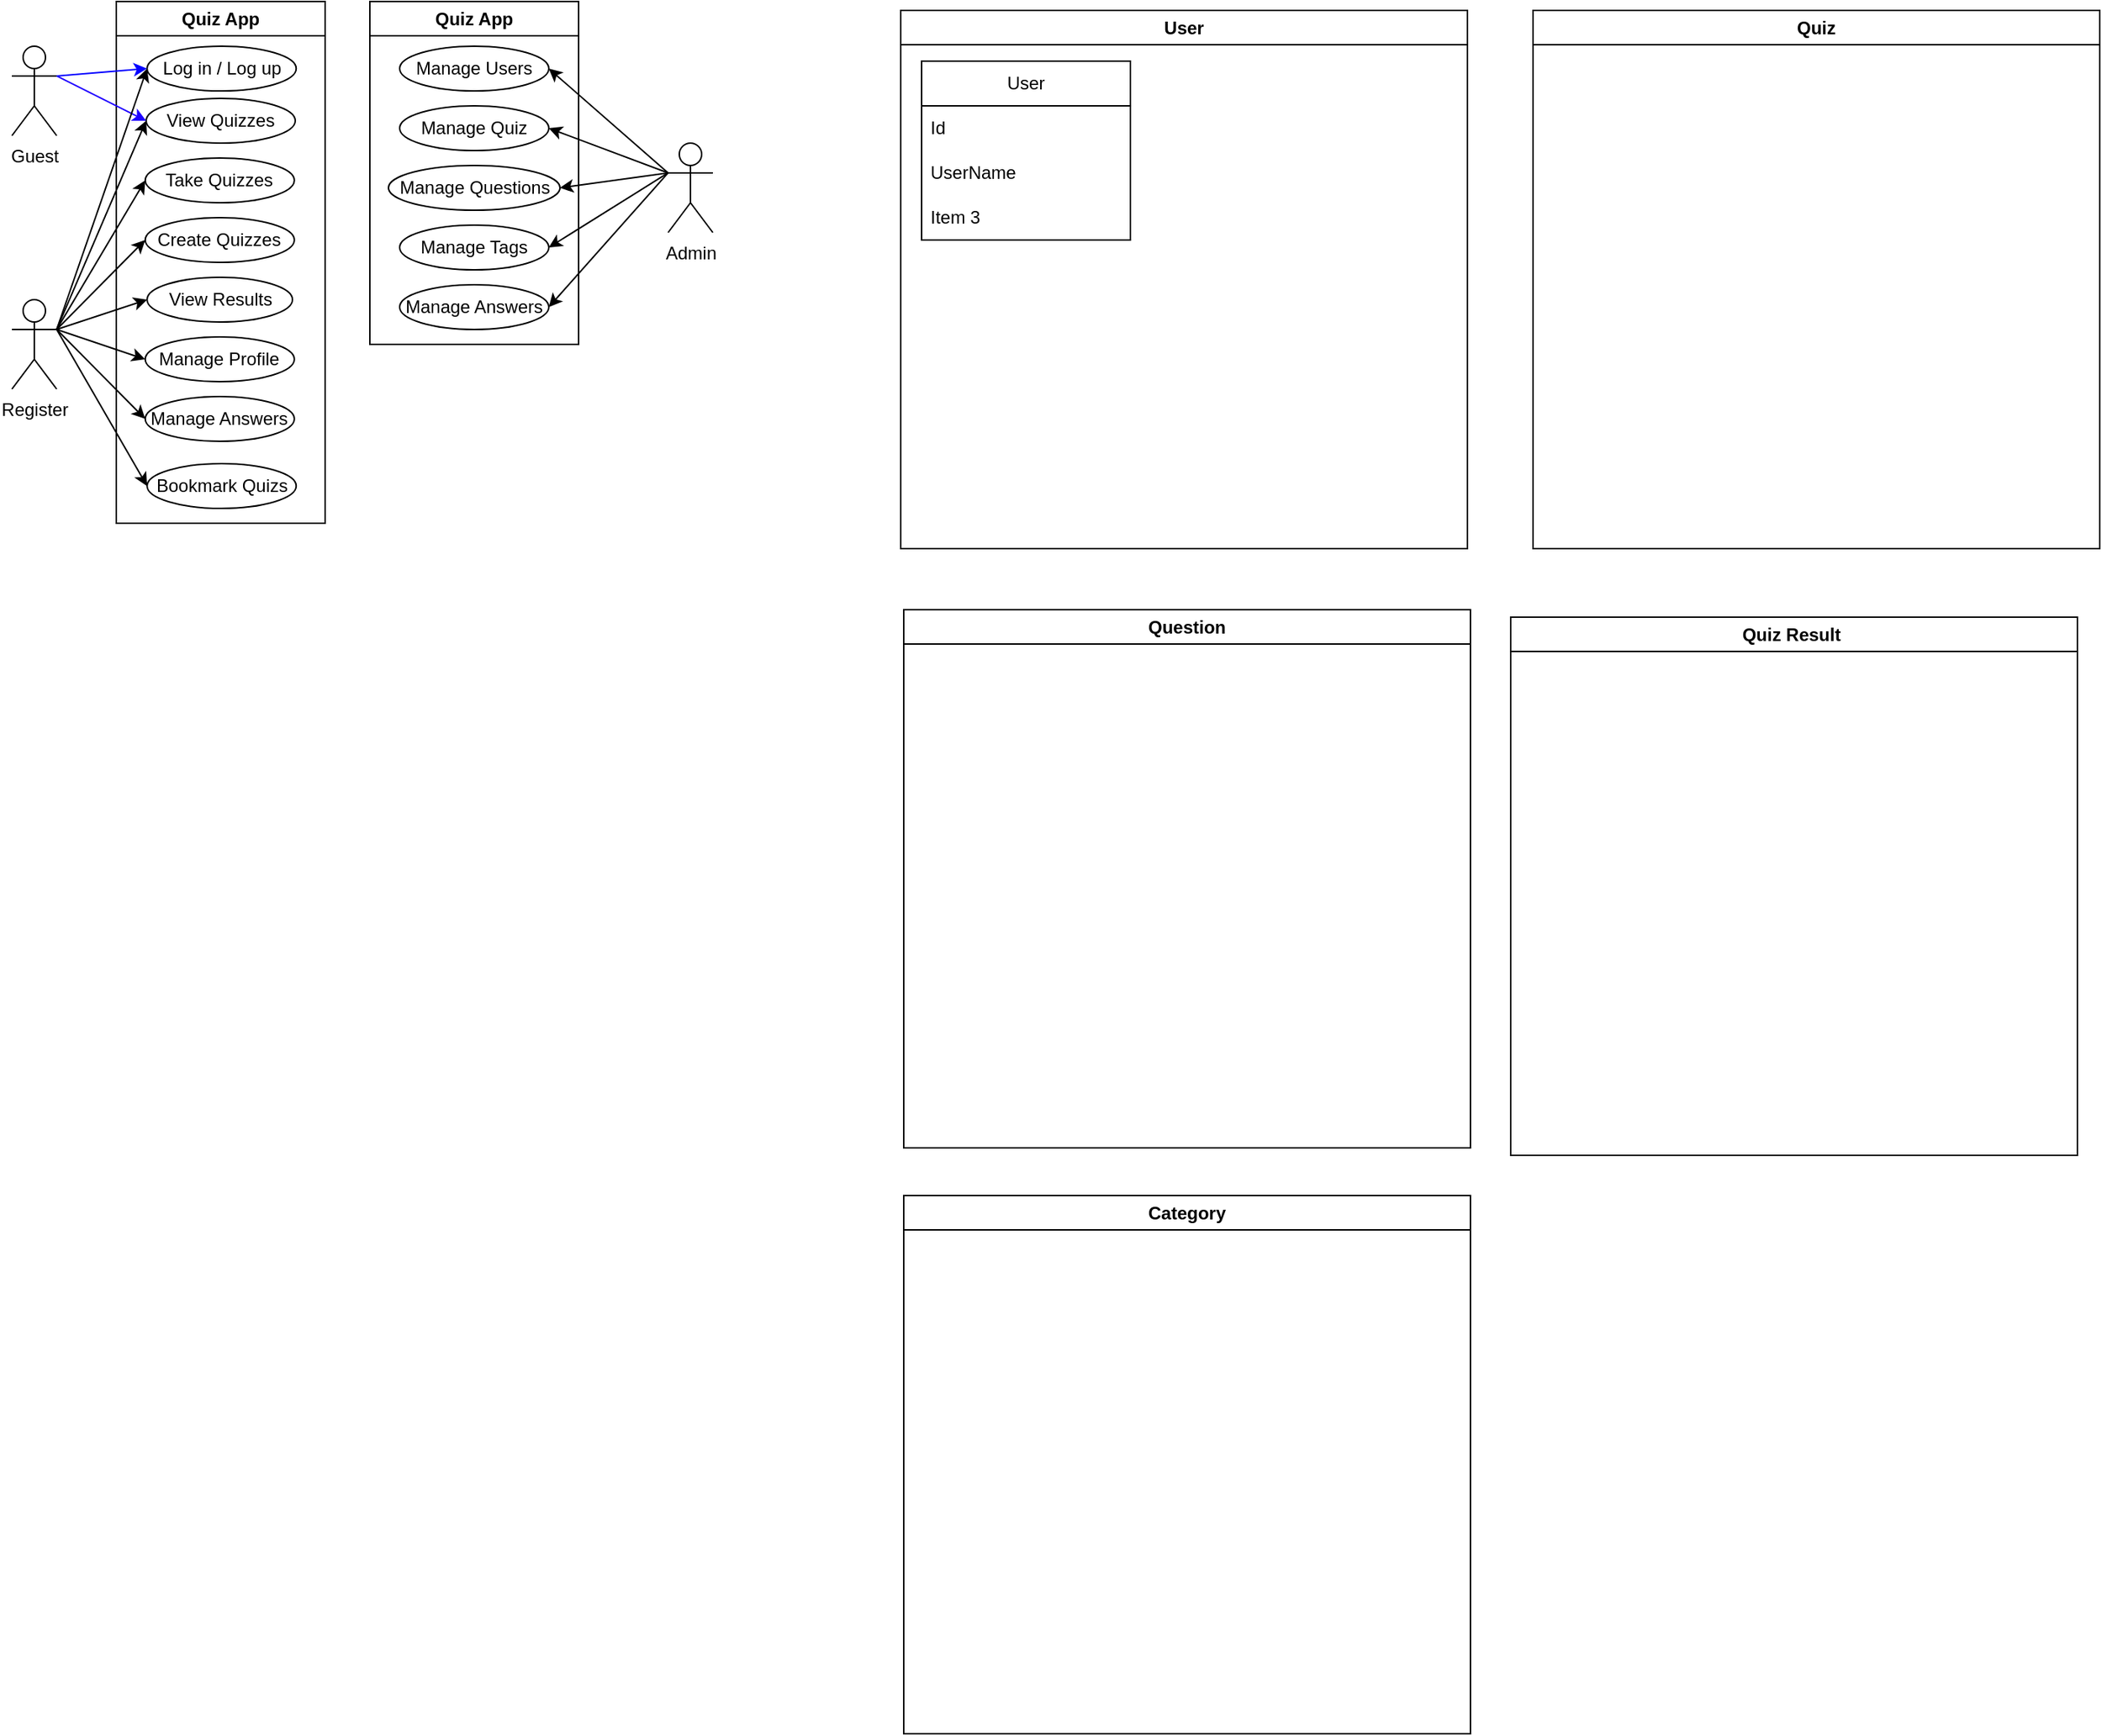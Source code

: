 <mxfile version="24.8.3">
  <diagram name="Page-1" id="t-ELn3o4AtQ5kH7XSWMA">
    <mxGraphModel dx="819" dy="422" grid="0" gridSize="10" guides="1" tooltips="1" connect="1" arrows="1" fold="1" page="1" pageScale="1" pageWidth="2336" pageHeight="1654" math="0" shadow="0">
      <root>
        <mxCell id="0" />
        <mxCell id="1" parent="0" />
        <mxCell id="YxLqHK4n1Vjch61qdXkr-1" value="Register" style="shape=umlActor;verticalLabelPosition=bottom;verticalAlign=top;html=1;outlineConnect=0;" parent="1" vertex="1">
          <mxGeometry x="90" y="240" width="30" height="60" as="geometry" />
        </mxCell>
        <mxCell id="YxLqHK4n1Vjch61qdXkr-2" value="Admin" style="shape=umlActor;verticalLabelPosition=bottom;verticalAlign=top;html=1;outlineConnect=0;" parent="1" vertex="1">
          <mxGeometry x="530" y="135" width="30" height="60" as="geometry" />
        </mxCell>
        <mxCell id="YxLqHK4n1Vjch61qdXkr-7" value="Quiz App" style="swimlane;whiteSpace=wrap;html=1;" parent="1" vertex="1">
          <mxGeometry x="330" y="40" width="140" height="230" as="geometry">
            <mxRectangle x="280" y="50" width="90" height="30" as="alternateBounds" />
          </mxGeometry>
        </mxCell>
        <mxCell id="YxLqHK4n1Vjch61qdXkr-8" value="Manage Users" style="ellipse;whiteSpace=wrap;html=1;" parent="YxLqHK4n1Vjch61qdXkr-7" vertex="1">
          <mxGeometry x="20" y="30" width="100" height="30" as="geometry" />
        </mxCell>
        <mxCell id="YxLqHK4n1Vjch61qdXkr-10" value="Manage Tags" style="ellipse;whiteSpace=wrap;html=1;" parent="YxLqHK4n1Vjch61qdXkr-7" vertex="1">
          <mxGeometry x="20" y="150" width="100" height="30" as="geometry" />
        </mxCell>
        <mxCell id="YxLqHK4n1Vjch61qdXkr-11" value="Manage Answers" style="ellipse;whiteSpace=wrap;html=1;" parent="YxLqHK4n1Vjch61qdXkr-7" vertex="1">
          <mxGeometry x="20" y="190" width="100" height="30" as="geometry" />
        </mxCell>
        <mxCell id="YxLqHK4n1Vjch61qdXkr-27" value="Manage Questions" style="ellipse;whiteSpace=wrap;html=1;" parent="YxLqHK4n1Vjch61qdXkr-7" vertex="1">
          <mxGeometry x="12.5" y="110" width="115" height="30" as="geometry" />
        </mxCell>
        <mxCell id="YxLqHK4n1Vjch61qdXkr-29" value="Manage Quiz" style="ellipse;whiteSpace=wrap;html=1;" parent="YxLqHK4n1Vjch61qdXkr-7" vertex="1">
          <mxGeometry x="20" y="70" width="100" height="30" as="geometry" />
        </mxCell>
        <mxCell id="YxLqHK4n1Vjch61qdXkr-14" value="Guest" style="shape=umlActor;verticalLabelPosition=bottom;verticalAlign=top;html=1;outlineConnect=0;" parent="1" vertex="1">
          <mxGeometry x="90" y="70" width="30" height="60" as="geometry" />
        </mxCell>
        <mxCell id="YxLqHK4n1Vjch61qdXkr-19" value="" style="endArrow=classic;html=1;rounded=0;exitX=0;exitY=0.333;exitDx=0;exitDy=0;exitPerimeter=0;entryX=1;entryY=0.5;entryDx=0;entryDy=0;" parent="1" source="YxLqHK4n1Vjch61qdXkr-2" target="YxLqHK4n1Vjch61qdXkr-8" edge="1">
          <mxGeometry width="50" height="50" relative="1" as="geometry">
            <mxPoint x="520" y="210" as="sourcePoint" />
            <mxPoint x="570" y="160" as="targetPoint" />
          </mxGeometry>
        </mxCell>
        <mxCell id="YxLqHK4n1Vjch61qdXkr-20" value="" style="endArrow=classic;html=1;rounded=0;exitX=0;exitY=0.333;exitDx=0;exitDy=0;exitPerimeter=0;entryX=1;entryY=0.5;entryDx=0;entryDy=0;" parent="1" source="YxLqHK4n1Vjch61qdXkr-2" target="YxLqHK4n1Vjch61qdXkr-27" edge="1">
          <mxGeometry width="50" height="50" relative="1" as="geometry">
            <mxPoint x="755" y="175" as="sourcePoint" />
            <mxPoint x="615.0" y="95" as="targetPoint" />
          </mxGeometry>
        </mxCell>
        <mxCell id="YxLqHK4n1Vjch61qdXkr-30" value="" style="endArrow=classic;html=1;rounded=0;exitX=0;exitY=0.333;exitDx=0;exitDy=0;exitPerimeter=0;entryX=1;entryY=0.5;entryDx=0;entryDy=0;" parent="1" source="YxLqHK4n1Vjch61qdXkr-2" target="YxLqHK4n1Vjch61qdXkr-29" edge="1">
          <mxGeometry width="50" height="50" relative="1" as="geometry">
            <mxPoint x="735" y="100" as="sourcePoint" />
            <mxPoint x="633" y="145" as="targetPoint" />
          </mxGeometry>
        </mxCell>
        <mxCell id="YxLqHK4n1Vjch61qdXkr-32" value="" style="endArrow=classic;html=1;rounded=0;exitX=0;exitY=0.333;exitDx=0;exitDy=0;exitPerimeter=0;entryX=1;entryY=0.5;entryDx=0;entryDy=0;" parent="1" source="YxLqHK4n1Vjch61qdXkr-2" target="YxLqHK4n1Vjch61qdXkr-10" edge="1">
          <mxGeometry width="50" height="50" relative="1" as="geometry">
            <mxPoint x="735" y="100" as="sourcePoint" />
            <mxPoint x="633" y="145" as="targetPoint" />
          </mxGeometry>
        </mxCell>
        <mxCell id="YxLqHK4n1Vjch61qdXkr-33" value="" style="endArrow=classic;html=1;rounded=0;entryX=1;entryY=0.5;entryDx=0;entryDy=0;exitX=0;exitY=0.333;exitDx=0;exitDy=0;exitPerimeter=0;" parent="1" source="YxLqHK4n1Vjch61qdXkr-2" target="YxLqHK4n1Vjch61qdXkr-11" edge="1">
          <mxGeometry width="50" height="50" relative="1" as="geometry">
            <mxPoint x="560" y="150" as="sourcePoint" />
            <mxPoint x="625" y="185" as="targetPoint" />
          </mxGeometry>
        </mxCell>
        <mxCell id="YxLqHK4n1Vjch61qdXkr-40" value="Quiz App" style="swimlane;whiteSpace=wrap;html=1;" parent="1" vertex="1">
          <mxGeometry x="160" y="40" width="140" height="350" as="geometry">
            <mxRectangle x="280" y="50" width="90" height="30" as="alternateBounds" />
          </mxGeometry>
        </mxCell>
        <mxCell id="YxLqHK4n1Vjch61qdXkr-41" value="Take Quizzes" style="ellipse;whiteSpace=wrap;html=1;" parent="YxLqHK4n1Vjch61qdXkr-40" vertex="1">
          <mxGeometry x="19.38" y="105" width="100" height="30" as="geometry" />
        </mxCell>
        <mxCell id="YxLqHK4n1Vjch61qdXkr-42" value="Manage Profile" style="ellipse;whiteSpace=wrap;html=1;" parent="YxLqHK4n1Vjch61qdXkr-40" vertex="1">
          <mxGeometry x="19.38" y="225" width="100" height="30" as="geometry" />
        </mxCell>
        <mxCell id="YxLqHK4n1Vjch61qdXkr-43" value="Manage Answers" style="ellipse;whiteSpace=wrap;html=1;" parent="YxLqHK4n1Vjch61qdXkr-40" vertex="1">
          <mxGeometry x="19.38" y="265" width="100" height="30" as="geometry" />
        </mxCell>
        <mxCell id="YxLqHK4n1Vjch61qdXkr-44" value="View Results" style="ellipse;whiteSpace=wrap;html=1;" parent="YxLqHK4n1Vjch61qdXkr-40" vertex="1">
          <mxGeometry x="20.63" y="185" width="97.5" height="30" as="geometry" />
        </mxCell>
        <mxCell id="YxLqHK4n1Vjch61qdXkr-45" value="Create Quizzes" style="ellipse;whiteSpace=wrap;html=1;" parent="YxLqHK4n1Vjch61qdXkr-40" vertex="1">
          <mxGeometry x="19.38" y="145" width="100" height="30" as="geometry" />
        </mxCell>
        <mxCell id="YxLqHK4n1Vjch61qdXkr-54" value="View Quizzes" style="ellipse;whiteSpace=wrap;html=1;" parent="YxLqHK4n1Vjch61qdXkr-40" vertex="1">
          <mxGeometry x="20" y="65" width="100" height="30" as="geometry" />
        </mxCell>
        <mxCell id="YxLqHK4n1Vjch61qdXkr-57" value="Log in / Log up" style="ellipse;whiteSpace=wrap;html=1;" parent="YxLqHK4n1Vjch61qdXkr-40" vertex="1">
          <mxGeometry x="20.63" y="30" width="100" height="30" as="geometry" />
        </mxCell>
        <mxCell id="YxLqHK4n1Vjch61qdXkr-60" value="Bookmark Quizs" style="ellipse;whiteSpace=wrap;html=1;" parent="YxLqHK4n1Vjch61qdXkr-40" vertex="1">
          <mxGeometry x="20.63" y="310" width="100" height="30" as="geometry" />
        </mxCell>
        <mxCell id="YxLqHK4n1Vjch61qdXkr-47" value="" style="endArrow=classic;html=1;rounded=0;exitX=1;exitY=0.333;exitDx=0;exitDy=0;exitPerimeter=0;entryX=0;entryY=0.5;entryDx=0;entryDy=0;" parent="1" source="YxLqHK4n1Vjch61qdXkr-1" target="YxLqHK4n1Vjch61qdXkr-41" edge="1">
          <mxGeometry width="50" height="50" relative="1" as="geometry">
            <mxPoint x="165" y="310" as="sourcePoint" />
            <mxPoint x="70" y="390" as="targetPoint" />
          </mxGeometry>
        </mxCell>
        <mxCell id="YxLqHK4n1Vjch61qdXkr-48" value="" style="endArrow=classic;html=1;rounded=0;exitX=1;exitY=0.333;exitDx=0;exitDy=0;exitPerimeter=0;entryX=0;entryY=0.5;entryDx=0;entryDy=0;" parent="1" source="YxLqHK4n1Vjch61qdXkr-1" target="YxLqHK4n1Vjch61qdXkr-45" edge="1">
          <mxGeometry width="50" height="50" relative="1" as="geometry">
            <mxPoint x="95" y="100" as="sourcePoint" />
            <mxPoint x="190" y="95" as="targetPoint" />
          </mxGeometry>
        </mxCell>
        <mxCell id="YxLqHK4n1Vjch61qdXkr-49" value="" style="endArrow=classic;html=1;rounded=0;exitX=1;exitY=0.333;exitDx=0;exitDy=0;exitPerimeter=0;entryX=0;entryY=0.5;entryDx=0;entryDy=0;" parent="1" source="YxLqHK4n1Vjch61qdXkr-1" target="YxLqHK4n1Vjch61qdXkr-44" edge="1">
          <mxGeometry width="50" height="50" relative="1" as="geometry">
            <mxPoint x="105" y="110" as="sourcePoint" />
            <mxPoint x="200" y="105" as="targetPoint" />
          </mxGeometry>
        </mxCell>
        <mxCell id="YxLqHK4n1Vjch61qdXkr-50" value="" style="endArrow=classic;html=1;rounded=0;exitX=1;exitY=0.333;exitDx=0;exitDy=0;exitPerimeter=0;entryX=0;entryY=0.5;entryDx=0;entryDy=0;" parent="1" source="YxLqHK4n1Vjch61qdXkr-1" target="YxLqHK4n1Vjch61qdXkr-42" edge="1">
          <mxGeometry width="50" height="50" relative="1" as="geometry">
            <mxPoint x="115" y="120" as="sourcePoint" />
            <mxPoint x="210" y="115" as="targetPoint" />
          </mxGeometry>
        </mxCell>
        <mxCell id="YxLqHK4n1Vjch61qdXkr-51" value="" style="endArrow=classic;html=1;rounded=0;exitX=1;exitY=0.333;exitDx=0;exitDy=0;exitPerimeter=0;entryX=0;entryY=0.5;entryDx=0;entryDy=0;" parent="1" source="YxLqHK4n1Vjch61qdXkr-1" target="YxLqHK4n1Vjch61qdXkr-43" edge="1">
          <mxGeometry width="50" height="50" relative="1" as="geometry">
            <mxPoint x="125" y="130" as="sourcePoint" />
            <mxPoint x="220" y="125" as="targetPoint" />
          </mxGeometry>
        </mxCell>
        <mxCell id="YxLqHK4n1Vjch61qdXkr-55" value="" style="endArrow=classic;html=1;rounded=0;exitX=1;exitY=0.333;exitDx=0;exitDy=0;exitPerimeter=0;entryX=0;entryY=0.5;entryDx=0;entryDy=0;" parent="1" source="YxLqHK4n1Vjch61qdXkr-1" target="YxLqHK4n1Vjch61qdXkr-54" edge="1">
          <mxGeometry width="50" height="50" relative="1" as="geometry">
            <mxPoint x="110" y="120" as="sourcePoint" />
            <mxPoint x="189" y="135" as="targetPoint" />
          </mxGeometry>
        </mxCell>
        <mxCell id="YxLqHK4n1Vjch61qdXkr-56" value="" style="endArrow=classic;html=1;rounded=0;exitX=1;exitY=0.333;exitDx=0;exitDy=0;exitPerimeter=0;entryX=0;entryY=0.5;entryDx=0;entryDy=0;strokeColor=#1e00ff;" parent="1" source="YxLqHK4n1Vjch61qdXkr-14" target="YxLqHK4n1Vjch61qdXkr-54" edge="1">
          <mxGeometry width="50" height="50" relative="1" as="geometry">
            <mxPoint x="110" y="120" as="sourcePoint" />
            <mxPoint x="190" y="95" as="targetPoint" />
          </mxGeometry>
        </mxCell>
        <mxCell id="YxLqHK4n1Vjch61qdXkr-58" value="" style="endArrow=classic;html=1;rounded=0;exitX=1;exitY=0.333;exitDx=0;exitDy=0;exitPerimeter=0;entryX=0;entryY=0.5;entryDx=0;entryDy=0;" parent="1" source="YxLqHK4n1Vjch61qdXkr-1" target="YxLqHK4n1Vjch61qdXkr-57" edge="1">
          <mxGeometry width="50" height="50" relative="1" as="geometry">
            <mxPoint x="110" y="120" as="sourcePoint" />
            <mxPoint x="190" y="160" as="targetPoint" />
          </mxGeometry>
        </mxCell>
        <mxCell id="YxLqHK4n1Vjch61qdXkr-59" value="" style="endArrow=classic;html=1;rounded=0;exitX=1;exitY=0.333;exitDx=0;exitDy=0;exitPerimeter=0;entryX=0;entryY=0.5;entryDx=0;entryDy=0;strokeColor=#0400FF;" parent="1" source="YxLqHK4n1Vjch61qdXkr-14" target="YxLqHK4n1Vjch61qdXkr-57" edge="1">
          <mxGeometry width="50" height="50" relative="1" as="geometry">
            <mxPoint x="120" y="130" as="sourcePoint" />
            <mxPoint x="200" y="170" as="targetPoint" />
          </mxGeometry>
        </mxCell>
        <mxCell id="YxLqHK4n1Vjch61qdXkr-61" value="" style="endArrow=classic;html=1;rounded=0;exitX=1;exitY=0.333;exitDx=0;exitDy=0;exitPerimeter=0;entryX=0;entryY=0.5;entryDx=0;entryDy=0;" parent="1" source="YxLqHK4n1Vjch61qdXkr-1" target="YxLqHK4n1Vjch61qdXkr-60" edge="1">
          <mxGeometry width="50" height="50" relative="1" as="geometry">
            <mxPoint x="120" y="270" as="sourcePoint" />
            <mxPoint x="190" y="360" as="targetPoint" />
          </mxGeometry>
        </mxCell>
        <mxCell id="hqtzoPMz5lv8qCCWSUu2-2" value="User" style="swimlane;whiteSpace=wrap;html=1;" vertex="1" parent="1">
          <mxGeometry x="686" y="46" width="380" height="361" as="geometry" />
        </mxCell>
        <mxCell id="hqtzoPMz5lv8qCCWSUu2-8" value="User" style="swimlane;fontStyle=0;childLayout=stackLayout;horizontal=1;startSize=30;horizontalStack=0;resizeParent=1;resizeParentMax=0;resizeLast=0;collapsible=1;marginBottom=0;whiteSpace=wrap;html=1;" vertex="1" parent="hqtzoPMz5lv8qCCWSUu2-2">
          <mxGeometry x="14" y="34" width="140" height="120" as="geometry" />
        </mxCell>
        <mxCell id="hqtzoPMz5lv8qCCWSUu2-9" value="Id" style="text;strokeColor=none;fillColor=none;align=left;verticalAlign=middle;spacingLeft=4;spacingRight=4;overflow=hidden;points=[[0,0.5],[1,0.5]];portConstraint=eastwest;rotatable=0;whiteSpace=wrap;html=1;" vertex="1" parent="hqtzoPMz5lv8qCCWSUu2-8">
          <mxGeometry y="30" width="140" height="30" as="geometry" />
        </mxCell>
        <mxCell id="hqtzoPMz5lv8qCCWSUu2-10" value="UserName" style="text;strokeColor=none;fillColor=none;align=left;verticalAlign=middle;spacingLeft=4;spacingRight=4;overflow=hidden;points=[[0,0.5],[1,0.5]];portConstraint=eastwest;rotatable=0;whiteSpace=wrap;html=1;" vertex="1" parent="hqtzoPMz5lv8qCCWSUu2-8">
          <mxGeometry y="60" width="140" height="30" as="geometry" />
        </mxCell>
        <mxCell id="hqtzoPMz5lv8qCCWSUu2-11" value="Item 3" style="text;strokeColor=none;fillColor=none;align=left;verticalAlign=middle;spacingLeft=4;spacingRight=4;overflow=hidden;points=[[0,0.5],[1,0.5]];portConstraint=eastwest;rotatable=0;whiteSpace=wrap;html=1;" vertex="1" parent="hqtzoPMz5lv8qCCWSUu2-8">
          <mxGeometry y="90" width="140" height="30" as="geometry" />
        </mxCell>
        <mxCell id="hqtzoPMz5lv8qCCWSUu2-4" value="Quiz" style="swimlane;whiteSpace=wrap;html=1;" vertex="1" parent="1">
          <mxGeometry x="1110" y="46" width="380" height="361" as="geometry" />
        </mxCell>
        <mxCell id="hqtzoPMz5lv8qCCWSUu2-5" value="Question" style="swimlane;whiteSpace=wrap;html=1;" vertex="1" parent="1">
          <mxGeometry x="688" y="448" width="380" height="361" as="geometry" />
        </mxCell>
        <mxCell id="hqtzoPMz5lv8qCCWSUu2-6" value="Quiz Result&amp;nbsp;" style="swimlane;whiteSpace=wrap;html=1;" vertex="1" parent="1">
          <mxGeometry x="1095" y="453" width="380" height="361" as="geometry" />
        </mxCell>
        <mxCell id="hqtzoPMz5lv8qCCWSUu2-7" value="Category" style="swimlane;whiteSpace=wrap;html=1;" vertex="1" parent="1">
          <mxGeometry x="688" y="841" width="380" height="361" as="geometry" />
        </mxCell>
      </root>
    </mxGraphModel>
  </diagram>
</mxfile>
